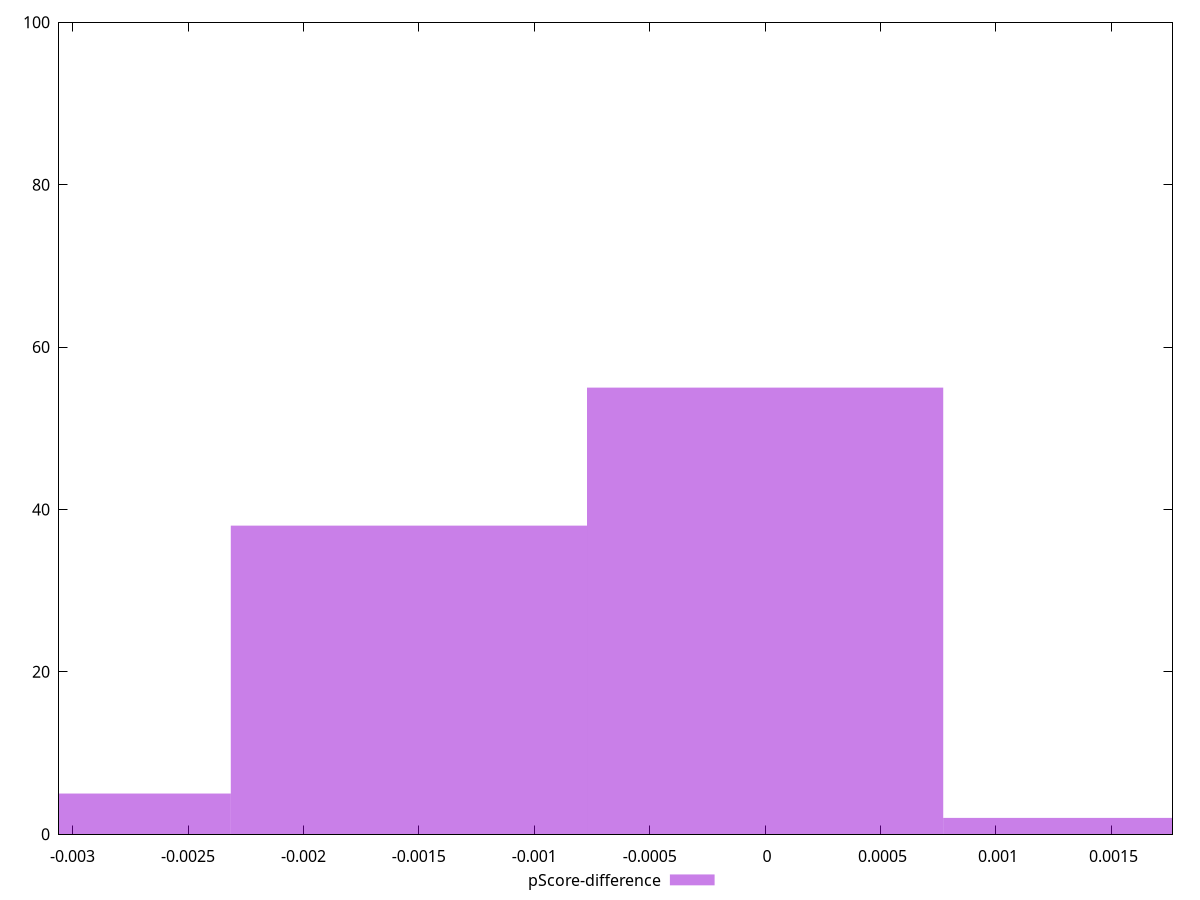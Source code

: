 reset

$pScoreDifference <<EOF
0 55
-0.001543116528412984 38
-0.003086233056825968 5
0.001543116528412984 2
EOF

set key outside below
set boxwidth 0.001543116528412984
set xrange [-0.0030588235294117805:0.001764705882352946]
set yrange [0:100]
set trange [0:100]
set style fill transparent solid 0.5 noborder
set terminal svg size 640, 490 enhanced background rgb 'white'
set output "report_00017_2021-02-10T15-08-03.406Z/uses-rel-preload/samples/pages/pScore-difference/histogram.svg"

plot $pScoreDifference title "pScore-difference" with boxes

reset
